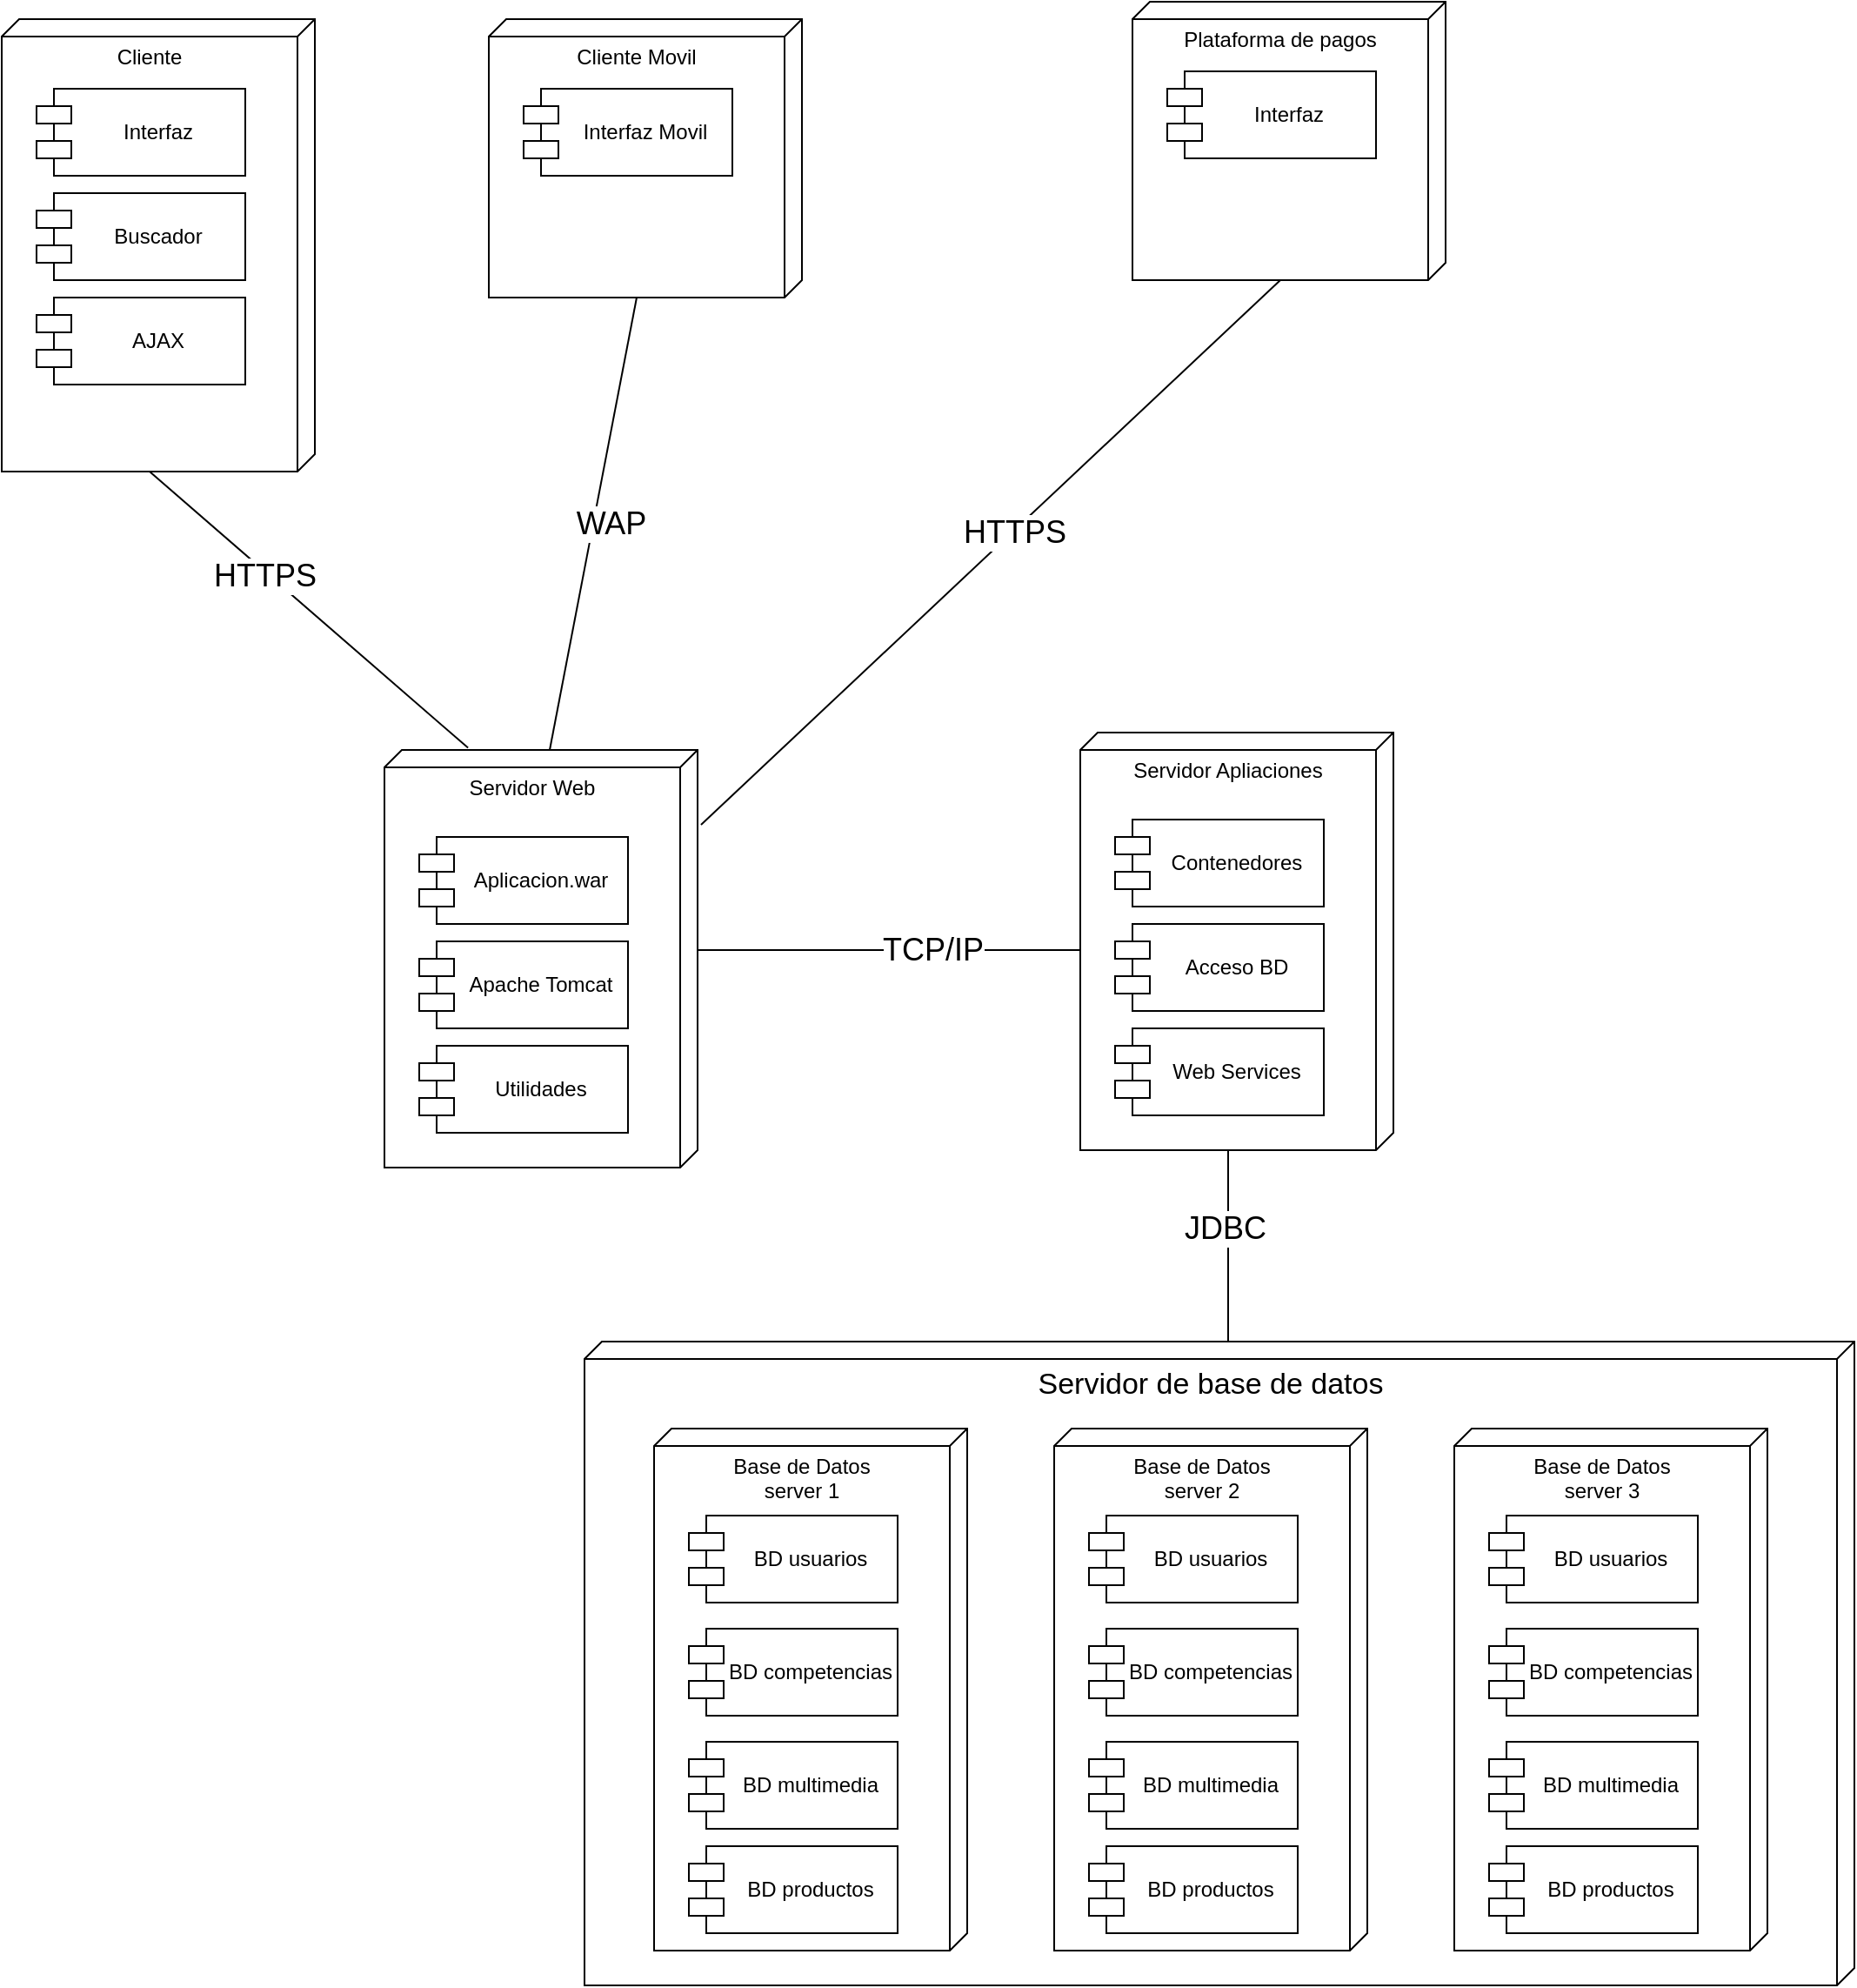 <mxfile version="21.3.0" type="onedrive">
  <diagram name="Página-1" id="pOCk_5xJWmEsWO-IqWfO">
    <mxGraphModel grid="0" page="0" gridSize="10" guides="1" tooltips="1" connect="1" arrows="1" fold="1" pageScale="1" pageWidth="827" pageHeight="1169" math="0" shadow="0">
      <root>
        <mxCell id="0" />
        <mxCell id="1" parent="0" />
        <mxCell id="Ca9AzOC3F-EdF76vuEAB-60" value="Servidor de base de datos" style="verticalAlign=top;align=center;spacingTop=8;spacingLeft=2;spacingRight=12;shape=cube;size=10;direction=south;fontStyle=0;html=1;whiteSpace=wrap;fontSize=17;" vertex="1" parent="1">
          <mxGeometry x="425" y="1000" width="730" height="370" as="geometry" />
        </mxCell>
        <mxCell id="Ca9AzOC3F-EdF76vuEAB-25" style="rounded=0;orthogonalLoop=1;jettySize=auto;html=1;exitX=0;exitY=0;exitDx=260;exitDy=95;exitPerimeter=0;entryX=-0.005;entryY=0.733;entryDx=0;entryDy=0;entryPerimeter=0;endArrow=none;endFill=0;" edge="1" parent="1" source="Ca9AzOC3F-EdF76vuEAB-1" target="Ca9AzOC3F-EdF76vuEAB-8">
          <mxGeometry relative="1" as="geometry" />
        </mxCell>
        <mxCell id="Ca9AzOC3F-EdF76vuEAB-32" value="&lt;font style=&quot;font-size: 18px;&quot;&gt;HTTPS&lt;/font&gt;" style="edgeLabel;html=1;align=center;verticalAlign=middle;resizable=0;points=[];" connectable="0" vertex="1" parent="Ca9AzOC3F-EdF76vuEAB-25">
          <mxGeometry x="-0.264" y="-2" relative="1" as="geometry">
            <mxPoint as="offset" />
          </mxGeometry>
        </mxCell>
        <mxCell id="Ca9AzOC3F-EdF76vuEAB-1" value="Cliente" style="verticalAlign=top;align=center;spacingTop=8;spacingLeft=2;spacingRight=12;shape=cube;size=10;direction=south;fontStyle=0;html=1;whiteSpace=wrap;" vertex="1" parent="1">
          <mxGeometry x="90" y="240" width="180" height="260" as="geometry" />
        </mxCell>
        <mxCell id="Ca9AzOC3F-EdF76vuEAB-2" value="Interfaz" style="shape=module;align=left;spacingLeft=20;align=center;verticalAlign=middle;whiteSpace=wrap;html=1;" vertex="1" parent="1">
          <mxGeometry x="110" y="280" width="120" height="50" as="geometry" />
        </mxCell>
        <mxCell id="Ca9AzOC3F-EdF76vuEAB-3" value="Buscador" style="shape=module;align=left;spacingLeft=20;align=center;verticalAlign=middle;whiteSpace=wrap;html=1;" vertex="1" parent="1">
          <mxGeometry x="110" y="340" width="120" height="50" as="geometry" />
        </mxCell>
        <mxCell id="Ca9AzOC3F-EdF76vuEAB-4" value="AJAX" style="shape=module;align=left;spacingLeft=20;align=center;verticalAlign=middle;whiteSpace=wrap;html=1;" vertex="1" parent="1">
          <mxGeometry x="110" y="400" width="120" height="50" as="geometry" />
        </mxCell>
        <mxCell id="Ca9AzOC3F-EdF76vuEAB-24" value="&lt;font style=&quot;font-size: 18px;&quot;&gt;WAP&lt;/font&gt;" style="rounded=0;orthogonalLoop=1;jettySize=auto;html=1;exitX=0;exitY=0;exitDx=160;exitDy=95;exitPerimeter=0;entryX=0;entryY=0;entryDx=0;entryDy=85;entryPerimeter=0;endArrow=none;endFill=0;startArrow=none;startFill=0;" edge="1" parent="1" source="Ca9AzOC3F-EdF76vuEAB-5" target="Ca9AzOC3F-EdF76vuEAB-8">
          <mxGeometry x="-0.014" y="10" relative="1" as="geometry">
            <mxPoint as="offset" />
          </mxGeometry>
        </mxCell>
        <mxCell id="Ca9AzOC3F-EdF76vuEAB-5" value="Cliente Movil" style="verticalAlign=top;align=center;spacingTop=8;spacingLeft=2;spacingRight=12;shape=cube;size=10;direction=south;fontStyle=0;html=1;whiteSpace=wrap;" vertex="1" parent="1">
          <mxGeometry x="370" y="240" width="180" height="160" as="geometry" />
        </mxCell>
        <mxCell id="Ca9AzOC3F-EdF76vuEAB-6" value="Interfaz Movil" style="shape=module;align=left;spacingLeft=20;align=center;verticalAlign=middle;whiteSpace=wrap;html=1;" vertex="1" parent="1">
          <mxGeometry x="390" y="280" width="120" height="50" as="geometry" />
        </mxCell>
        <mxCell id="Ca9AzOC3F-EdF76vuEAB-26" style="rounded=0;orthogonalLoop=1;jettySize=auto;html=1;exitX=0;exitY=0;exitDx=115.0;exitDy=0;exitPerimeter=0;entryX=0;entryY=0;entryDx=125.0;entryDy=180;entryPerimeter=0;endArrow=none;endFill=0;startArrow=none;startFill=0;" edge="1" parent="1" source="Ca9AzOC3F-EdF76vuEAB-8" target="Ca9AzOC3F-EdF76vuEAB-13">
          <mxGeometry relative="1" as="geometry" />
        </mxCell>
        <mxCell id="Ca9AzOC3F-EdF76vuEAB-64" value="&lt;span style=&quot;font-size: 18px;&quot;&gt;TCP/IP&lt;/span&gt;" style="edgeLabel;html=1;align=center;verticalAlign=middle;resizable=0;points=[];" connectable="0" vertex="1" parent="Ca9AzOC3F-EdF76vuEAB-26">
          <mxGeometry x="0.227" relative="1" as="geometry">
            <mxPoint as="offset" />
          </mxGeometry>
        </mxCell>
        <mxCell id="Ca9AzOC3F-EdF76vuEAB-8" value="Servidor Web" style="verticalAlign=top;align=center;spacingTop=8;spacingLeft=2;spacingRight=12;shape=cube;size=10;direction=south;fontStyle=0;html=1;whiteSpace=wrap;" vertex="1" parent="1">
          <mxGeometry x="310" y="660" width="180" height="240" as="geometry" />
        </mxCell>
        <mxCell id="Ca9AzOC3F-EdF76vuEAB-9" value="Aplicacion.war" style="shape=module;align=left;spacingLeft=20;align=center;verticalAlign=middle;whiteSpace=wrap;html=1;" vertex="1" parent="1">
          <mxGeometry x="330" y="710" width="120" height="50" as="geometry" />
        </mxCell>
        <mxCell id="Ca9AzOC3F-EdF76vuEAB-10" value="Apache Tomcat" style="shape=module;align=left;spacingLeft=20;align=center;verticalAlign=middle;whiteSpace=wrap;html=1;" vertex="1" parent="1">
          <mxGeometry x="330" y="770" width="120" height="50" as="geometry" />
        </mxCell>
        <mxCell id="Ca9AzOC3F-EdF76vuEAB-11" value="Utilidades" style="shape=module;align=left;spacingLeft=20;align=center;verticalAlign=middle;whiteSpace=wrap;html=1;" vertex="1" parent="1">
          <mxGeometry x="330" y="830" width="120" height="50" as="geometry" />
        </mxCell>
        <mxCell id="Ca9AzOC3F-EdF76vuEAB-62" style="edgeStyle=none;rounded=0;orthogonalLoop=1;jettySize=auto;html=1;exitX=0;exitY=0;exitDx=240;exitDy=95;exitPerimeter=0;entryX=0;entryY=0;entryDx=0;entryDy=360;entryPerimeter=0;endArrow=none;endFill=0;" edge="1" parent="1" source="Ca9AzOC3F-EdF76vuEAB-13" target="Ca9AzOC3F-EdF76vuEAB-60">
          <mxGeometry relative="1" as="geometry" />
        </mxCell>
        <mxCell id="Ca9AzOC3F-EdF76vuEAB-63" value="&lt;span style=&quot;font-size: 18px;&quot;&gt;JDBC&lt;/span&gt;" style="edgeLabel;html=1;align=center;verticalAlign=middle;resizable=0;points=[];" connectable="0" vertex="1" parent="Ca9AzOC3F-EdF76vuEAB-62">
          <mxGeometry x="-0.182" y="-2" relative="1" as="geometry">
            <mxPoint as="offset" />
          </mxGeometry>
        </mxCell>
        <mxCell id="Ca9AzOC3F-EdF76vuEAB-13" value="Servidor Apliaciones" style="verticalAlign=top;align=center;spacingTop=8;spacingLeft=2;spacingRight=12;shape=cube;size=10;direction=south;fontStyle=0;html=1;whiteSpace=wrap;" vertex="1" parent="1">
          <mxGeometry x="710" y="650" width="180" height="240" as="geometry" />
        </mxCell>
        <mxCell id="Ca9AzOC3F-EdF76vuEAB-14" value="Contenedores" style="shape=module;align=left;spacingLeft=20;align=center;verticalAlign=middle;whiteSpace=wrap;html=1;" vertex="1" parent="1">
          <mxGeometry x="730" y="700" width="120" height="50" as="geometry" />
        </mxCell>
        <mxCell id="Ca9AzOC3F-EdF76vuEAB-15" value="Acceso BD" style="shape=module;align=left;spacingLeft=20;align=center;verticalAlign=middle;whiteSpace=wrap;html=1;" vertex="1" parent="1">
          <mxGeometry x="730" y="760" width="120" height="50" as="geometry" />
        </mxCell>
        <mxCell id="Ca9AzOC3F-EdF76vuEAB-16" value="Web Services" style="shape=module;align=left;spacingLeft=20;align=center;verticalAlign=middle;whiteSpace=wrap;html=1;" vertex="1" parent="1">
          <mxGeometry x="730" y="820" width="120" height="50" as="geometry" />
        </mxCell>
        <mxCell id="Ca9AzOC3F-EdF76vuEAB-17" value="Plataforma de pagos" style="verticalAlign=top;align=center;spacingTop=8;spacingLeft=2;spacingRight=12;shape=cube;size=10;direction=south;fontStyle=0;html=1;whiteSpace=wrap;" vertex="1" parent="1">
          <mxGeometry x="740" y="230" width="180" height="160" as="geometry" />
        </mxCell>
        <mxCell id="Ca9AzOC3F-EdF76vuEAB-18" value="Interfaz" style="shape=module;align=left;spacingLeft=20;align=center;verticalAlign=middle;whiteSpace=wrap;html=1;" vertex="1" parent="1">
          <mxGeometry x="760" y="270" width="120" height="50" as="geometry" />
        </mxCell>
        <mxCell id="Ca9AzOC3F-EdF76vuEAB-31" style="edgeStyle=none;rounded=0;orthogonalLoop=1;jettySize=auto;html=1;exitX=0;exitY=0;exitDx=160;exitDy=95;exitPerimeter=0;entryX=0.179;entryY=-0.011;entryDx=0;entryDy=0;entryPerimeter=0;endArrow=none;endFill=0;startArrow=none;startFill=0;" edge="1" parent="1" source="Ca9AzOC3F-EdF76vuEAB-17" target="Ca9AzOC3F-EdF76vuEAB-8">
          <mxGeometry relative="1" as="geometry">
            <mxPoint x="827" y="392.72" as="sourcePoint" />
            <mxPoint x="493" y="709.72" as="targetPoint" />
          </mxGeometry>
        </mxCell>
        <mxCell id="Ca9AzOC3F-EdF76vuEAB-33" value="&lt;font style=&quot;font-size: 18px;&quot;&gt;HTTPS&lt;/font&gt;" style="edgeLabel;html=1;align=center;verticalAlign=middle;resizable=0;points=[];" connectable="0" vertex="1" parent="Ca9AzOC3F-EdF76vuEAB-31">
          <mxGeometry x="-0.079" relative="1" as="geometry">
            <mxPoint y="1" as="offset" />
          </mxGeometry>
        </mxCell>
        <mxCell id="Ca9AzOC3F-EdF76vuEAB-40" value="Base de Datos&lt;br&gt;server 1" style="verticalAlign=top;align=center;spacingTop=8;spacingLeft=2;spacingRight=12;shape=cube;size=10;direction=south;fontStyle=0;html=1;whiteSpace=wrap;" vertex="1" parent="1">
          <mxGeometry x="465" y="1050" width="180" height="300" as="geometry" />
        </mxCell>
        <mxCell id="Ca9AzOC3F-EdF76vuEAB-41" value="BD usuarios" style="shape=module;align=left;spacingLeft=20;align=center;verticalAlign=middle;whiteSpace=wrap;html=1;" vertex="1" parent="1">
          <mxGeometry x="485" y="1100" width="120" height="50" as="geometry" />
        </mxCell>
        <mxCell id="Ca9AzOC3F-EdF76vuEAB-42" value="BD competencias" style="shape=module;align=left;spacingLeft=20;align=center;verticalAlign=middle;whiteSpace=wrap;html=1;" vertex="1" parent="1">
          <mxGeometry x="485" y="1165" width="120" height="50" as="geometry" />
        </mxCell>
        <mxCell id="Ca9AzOC3F-EdF76vuEAB-43" value="BD multimedia" style="shape=module;align=left;spacingLeft=20;align=center;verticalAlign=middle;whiteSpace=wrap;html=1;" vertex="1" parent="1">
          <mxGeometry x="485" y="1230" width="120" height="50" as="geometry" />
        </mxCell>
        <mxCell id="Ca9AzOC3F-EdF76vuEAB-44" value="BD productos" style="shape=module;align=left;spacingLeft=20;align=center;verticalAlign=middle;whiteSpace=wrap;html=1;" vertex="1" parent="1">
          <mxGeometry x="485" y="1290" width="120" height="50" as="geometry" />
        </mxCell>
        <mxCell id="Ca9AzOC3F-EdF76vuEAB-45" value="Base de Datos&lt;br&gt;server 2" style="verticalAlign=top;align=center;spacingTop=8;spacingLeft=2;spacingRight=12;shape=cube;size=10;direction=south;fontStyle=0;html=1;whiteSpace=wrap;" vertex="1" parent="1">
          <mxGeometry x="695" y="1050" width="180" height="300" as="geometry" />
        </mxCell>
        <mxCell id="Ca9AzOC3F-EdF76vuEAB-46" value="BD usuarios" style="shape=module;align=left;spacingLeft=20;align=center;verticalAlign=middle;whiteSpace=wrap;html=1;" vertex="1" parent="1">
          <mxGeometry x="715" y="1100" width="120" height="50" as="geometry" />
        </mxCell>
        <mxCell id="Ca9AzOC3F-EdF76vuEAB-47" value="BD competencias" style="shape=module;align=left;spacingLeft=20;align=center;verticalAlign=middle;whiteSpace=wrap;html=1;" vertex="1" parent="1">
          <mxGeometry x="715" y="1165" width="120" height="50" as="geometry" />
        </mxCell>
        <mxCell id="Ca9AzOC3F-EdF76vuEAB-48" value="BD multimedia" style="shape=module;align=left;spacingLeft=20;align=center;verticalAlign=middle;whiteSpace=wrap;html=1;" vertex="1" parent="1">
          <mxGeometry x="715" y="1230" width="120" height="50" as="geometry" />
        </mxCell>
        <mxCell id="Ca9AzOC3F-EdF76vuEAB-49" value="BD productos" style="shape=module;align=left;spacingLeft=20;align=center;verticalAlign=middle;whiteSpace=wrap;html=1;" vertex="1" parent="1">
          <mxGeometry x="715" y="1290" width="120" height="50" as="geometry" />
        </mxCell>
        <mxCell id="Ca9AzOC3F-EdF76vuEAB-50" value="Base de Datos&lt;br&gt;server 3" style="verticalAlign=top;align=center;spacingTop=8;spacingLeft=2;spacingRight=12;shape=cube;size=10;direction=south;fontStyle=0;html=1;whiteSpace=wrap;" vertex="1" parent="1">
          <mxGeometry x="925" y="1050" width="180" height="300" as="geometry" />
        </mxCell>
        <mxCell id="Ca9AzOC3F-EdF76vuEAB-51" value="BD usuarios" style="shape=module;align=left;spacingLeft=20;align=center;verticalAlign=middle;whiteSpace=wrap;html=1;" vertex="1" parent="1">
          <mxGeometry x="945" y="1100" width="120" height="50" as="geometry" />
        </mxCell>
        <mxCell id="Ca9AzOC3F-EdF76vuEAB-52" value="BD competencias" style="shape=module;align=left;spacingLeft=20;align=center;verticalAlign=middle;whiteSpace=wrap;html=1;" vertex="1" parent="1">
          <mxGeometry x="945" y="1165" width="120" height="50" as="geometry" />
        </mxCell>
        <mxCell id="Ca9AzOC3F-EdF76vuEAB-53" value="BD multimedia" style="shape=module;align=left;spacingLeft=20;align=center;verticalAlign=middle;whiteSpace=wrap;html=1;" vertex="1" parent="1">
          <mxGeometry x="945" y="1230" width="120" height="50" as="geometry" />
        </mxCell>
        <mxCell id="Ca9AzOC3F-EdF76vuEAB-54" value="BD productos" style="shape=module;align=left;spacingLeft=20;align=center;verticalAlign=middle;whiteSpace=wrap;html=1;" vertex="1" parent="1">
          <mxGeometry x="945" y="1290" width="120" height="50" as="geometry" />
        </mxCell>
      </root>
    </mxGraphModel>
  </diagram>
</mxfile>
